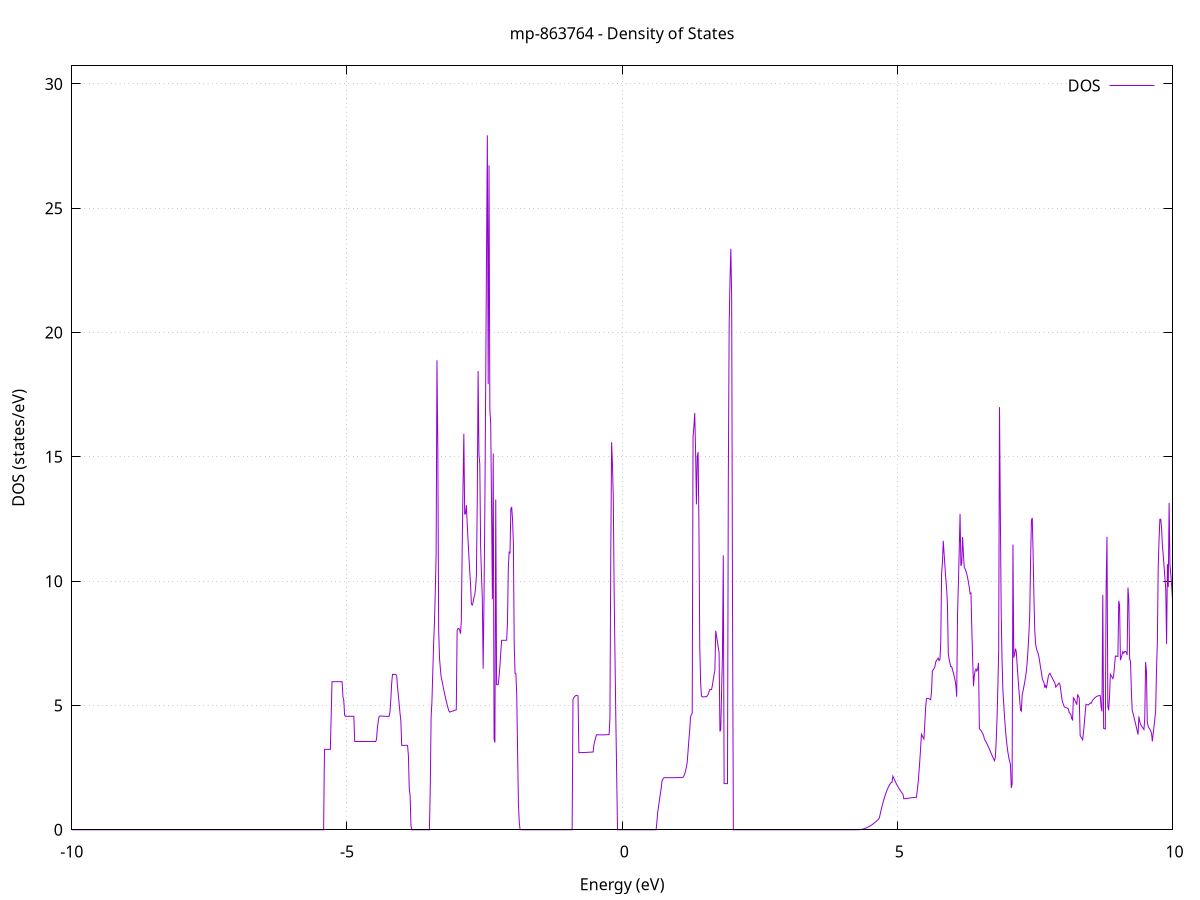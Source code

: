 set title 'mp-863764 - Density of States'
set xlabel 'Energy (eV)'
set ylabel 'DOS (states/eV)'
set grid
set xrange [-10:10]
set yrange [0:30.725]
set xzeroaxis lt -1
set terminal png size 800,600
set output 'mp-863764_dos_gnuplot.png'
plot '-' using 1:2 with lines title 'DOS'
-16.988200 0.000000
-16.972900 0.000000
-16.957700 0.000000
-16.942400 0.000000
-16.927200 0.000000
-16.911900 0.000000
-16.896700 0.000000
-16.881400 0.000000
-16.866200 0.000000
-16.850900 0.000000
-16.835600 0.000000
-16.820400 0.000000
-16.805100 0.000000
-16.789900 0.000000
-16.774600 0.000000
-16.759400 0.000000
-16.744100 0.000000
-16.728900 0.000000
-16.713600 0.000000
-16.698300 0.000000
-16.683100 0.000000
-16.667800 0.000000
-16.652600 0.000000
-16.637300 0.000000
-16.622100 0.000000
-16.606800 0.000000
-16.591500 0.000000
-16.576300 0.000000
-16.561000 0.000000
-16.545800 0.000000
-16.530500 0.000000
-16.515300 0.000000
-16.500000 0.000000
-16.484800 0.000000
-16.469500 0.000000
-16.454200 0.000000
-16.439000 0.000000
-16.423700 0.000000
-16.408500 0.000000
-16.393200 0.000000
-16.378000 0.000000
-16.362700 0.000000
-16.347500 0.000000
-16.332200 0.000000
-16.316900 0.000000
-16.301700 0.000000
-16.286400 0.000000
-16.271200 0.000000
-16.255900 0.000000
-16.240700 0.000000
-16.225400 0.000000
-16.210100 0.000000
-16.194900 0.000000
-16.179600 0.000000
-16.164400 0.000000
-16.149100 0.000000
-16.133900 0.000000
-16.118600 0.000000
-16.103400 0.000000
-16.088100 0.000000
-16.072800 0.000000
-16.057600 0.000000
-16.042300 0.000000
-16.027100 0.000000
-16.011800 0.000000
-15.996600 0.000000
-15.981300 0.000000
-15.966100 0.000000
-15.950800 0.000000
-15.935500 0.000000
-15.920300 0.000000
-15.905000 0.000000
-15.889800 0.000000
-15.874500 0.000000
-15.859300 0.000000
-15.844000 0.000000
-15.828700 0.000000
-15.813500 0.000000
-15.798200 0.000000
-15.783000 0.000000
-15.767700 0.000000
-15.752500 0.000000
-15.737200 0.000000
-15.722000 0.000000
-15.706700 0.000000
-15.691400 0.000000
-15.676200 0.000000
-15.660900 0.000000
-15.645700 0.000000
-15.630400 0.000000
-15.615200 0.000000
-15.599900 0.011800
-15.584700 1.709600
-15.569400 6.654300
-15.554100 9.320500
-15.538900 13.192900
-15.523600 13.444900
-15.508400 13.295000
-15.493100 10.577200
-15.477900 9.459800
-15.462600 6.092100
-15.447300 5.416100
-15.432100 5.416400
-15.416800 5.416700
-15.401600 5.416900
-15.386300 5.417200
-15.371100 5.417500
-15.355800 5.417700
-15.340600 5.418000
-15.325300 5.418300
-15.310000 5.418600
-15.294800 5.419600
-15.279500 5.525700
-15.264300 5.604400
-15.249000 5.834800
-15.233800 5.841400
-15.218500 5.841900
-15.203300 5.842400
-15.188000 5.842900
-15.172700 5.843400
-15.157500 5.843900
-15.142200 5.844500
-15.127000 5.845000
-15.111700 5.845500
-15.096500 5.846000
-15.081200 55.439300
-15.065900 30.508500
-15.050700 25.374400
-15.035400 10.869700
-15.020200 10.869700
-15.004900 10.869700
-14.989700 10.869700
-14.974400 10.869700
-14.959200 10.869700
-14.943900 10.869700
-14.928600 12.904500
-14.913400 12.904500
-14.898100 12.904500
-14.882900 12.904500
-14.867600 12.904500
-14.852400 12.904600
-14.837100 0.000000
-14.821900 0.000000
-14.806600 0.000000
-14.791300 0.000000
-14.776100 0.000000
-14.760800 0.000000
-14.745600 0.000000
-14.730300 0.000000
-14.715100 0.000000
-14.699800 0.000000
-14.684600 0.000000
-14.669300 0.000000
-14.654000 0.000000
-14.638800 0.000000
-14.623500 0.000000
-14.608300 0.000000
-14.593000 0.000000
-14.577800 0.000000
-14.562500 0.000000
-14.547200 0.000000
-14.532000 0.000000
-14.516700 0.000000
-14.501500 0.000000
-14.486200 0.000000
-14.471000 0.000000
-14.455700 0.000000
-14.440500 0.000000
-14.425200 0.000000
-14.409900 0.000000
-14.394700 0.000000
-14.379400 0.000000
-14.364200 0.000000
-14.348900 0.000000
-14.333700 0.000000
-14.318400 0.000000
-14.303200 0.000000
-14.287900 0.000000
-14.272600 0.000000
-14.257400 0.000000
-14.242100 0.000000
-14.226900 0.000000
-14.211600 0.000000
-14.196400 0.000000
-14.181100 0.000000
-14.165800 0.000000
-14.150600 0.000000
-14.135300 0.000000
-14.120100 0.000000
-14.104800 0.000000
-14.089600 0.000000
-14.074300 0.000000
-14.059100 0.000000
-14.043800 0.000000
-14.028500 0.000000
-14.013300 0.000000
-13.998000 0.000000
-13.982800 0.000000
-13.967500 0.000000
-13.952300 0.000000
-13.937000 0.000000
-13.921800 0.000000
-13.906500 0.000000
-13.891200 0.000000
-13.876000 0.000000
-13.860700 0.000000
-13.845500 0.000000
-13.830200 0.000000
-13.815000 0.000000
-13.799700 0.000000
-13.784400 0.000000
-13.769200 0.000000
-13.753900 0.000000
-13.738700 0.000000
-13.723400 0.000000
-13.708200 0.000000
-13.692900 0.000000
-13.677700 0.000000
-13.662400 0.000000
-13.647100 0.000000
-13.631900 0.000000
-13.616600 0.000000
-13.601400 0.000000
-13.586100 0.000000
-13.570900 0.000000
-13.555600 0.000000
-13.540400 0.000000
-13.525100 0.000000
-13.509800 0.000000
-13.494600 0.000000
-13.479300 0.000000
-13.464100 0.000000
-13.448800 0.000000
-13.433600 0.000000
-13.418300 0.000000
-13.403000 0.000000
-13.387800 0.000000
-13.372500 0.000000
-13.357300 0.000000
-13.342000 0.000000
-13.326800 0.000000
-13.311500 0.000000
-13.296300 0.000000
-13.281000 0.000000
-13.265700 0.000000
-13.250500 0.000000
-13.235200 0.000000
-13.220000 0.000000
-13.204700 0.000000
-13.189500 0.000000
-13.174200 0.000000
-13.159000 0.000000
-13.143700 0.000000
-13.128400 0.000000
-13.113200 0.000000
-13.097900 0.000000
-13.082700 0.000000
-13.067400 0.000000
-13.052200 0.000000
-13.036900 0.000000
-13.021600 0.000000
-13.006400 0.000000
-12.991100 0.000000
-12.975900 0.000000
-12.960600 0.000000
-12.945400 0.000000
-12.930100 0.000000
-12.914900 0.000000
-12.899600 0.000000
-12.884300 0.000000
-12.869100 0.000000
-12.853800 0.000000
-12.838600 0.000000
-12.823300 0.000000
-12.808100 0.000000
-12.792800 0.000000
-12.777600 0.000000
-12.762300 0.000000
-12.747000 0.000000
-12.731800 0.000000
-12.716500 0.000000
-12.701300 0.000000
-12.686000 0.000000
-12.670800 0.000000
-12.655500 0.000000
-12.640200 0.000000
-12.625000 0.000000
-12.609700 0.000000
-12.594500 0.000000
-12.579200 0.000000
-12.564000 0.000000
-12.548700 0.000000
-12.533500 0.000000
-12.518200 0.000000
-12.502900 0.000000
-12.487700 0.000000
-12.472400 0.000000
-12.457200 0.000000
-12.441900 0.000000
-12.426700 0.000000
-12.411400 0.000000
-12.396200 0.000000
-12.380900 0.000000
-12.365600 0.000000
-12.350400 0.000000
-12.335100 0.000000
-12.319900 0.000000
-12.304600 0.000000
-12.289400 0.000000
-12.274100 0.000000
-12.258800 0.000000
-12.243600 0.000000
-12.228300 0.000000
-12.213100 0.000000
-12.197800 0.000000
-12.182600 0.000000
-12.167300 0.000000
-12.152100 0.000000
-12.136800 0.000000
-12.121500 0.000000
-12.106300 0.000000
-12.091000 0.000000
-12.075800 0.000000
-12.060500 0.000000
-12.045300 0.000000
-12.030000 0.000000
-12.014800 0.000000
-11.999500 0.000000
-11.984200 0.000000
-11.969000 0.000000
-11.953700 0.000000
-11.938500 0.000000
-11.923200 0.000000
-11.908000 0.000000
-11.892700 0.000000
-11.877400 0.000000
-11.862200 0.000000
-11.846900 0.000000
-11.831700 0.000000
-11.816400 0.000000
-11.801200 0.000000
-11.785900 0.000000
-11.770700 0.000000
-11.755400 0.000000
-11.740100 0.000000
-11.724900 0.000000
-11.709600 0.000000
-11.694400 0.000000
-11.679100 0.000000
-11.663900 0.000000
-11.648600 0.000000
-11.633400 0.000000
-11.618100 0.000000
-11.602800 0.000000
-11.587600 0.000000
-11.572300 0.000000
-11.557100 0.000000
-11.541800 0.000000
-11.526600 0.000000
-11.511300 0.000000
-11.496100 0.000000
-11.480800 0.000000
-11.465500 0.000000
-11.450300 0.000000
-11.435000 0.000000
-11.419800 0.000000
-11.404500 0.000000
-11.389300 0.000000
-11.374000 0.000000
-11.358700 0.000000
-11.343500 0.000000
-11.328200 0.000000
-11.313000 0.000000
-11.297700 0.000000
-11.282500 0.000000
-11.267200 0.000000
-11.252000 0.000000
-11.236700 0.000000
-11.221400 0.000000
-11.206200 0.000000
-11.190900 0.000000
-11.175700 0.000000
-11.160400 0.000000
-11.145200 0.000000
-11.129900 0.000000
-11.114700 40.239500
-11.099400 41.216200
-11.084100 4.339200
-11.068900 4.338500
-11.053600 4.337700
-11.038400 4.337000
-11.023100 4.336300
-11.007900 4.335600
-10.992600 4.334900
-10.977300 4.334200
-10.962100 4.333500
-10.946800 4.332900
-10.931600 4.332200
-10.916300 4.331500
-10.901100 4.330900
-10.885800 4.329000
-10.870600 4.321600
-10.855300 4.300900
-10.840000 4.300100
-10.824800 4.310800
-10.809500 4.340100
-10.794300 4.348500
-10.779000 4.348300
-10.763800 4.347500
-10.748500 4.346700
-10.733300 4.345900
-10.718000 4.345100
-10.702700 4.344300
-10.687500 4.343500
-10.672200 4.342800
-10.657000 4.342000
-10.641700 4.457000
-10.626500 4.919300
-10.611200 6.302200
-10.595900 8.296500
-10.580700 8.281600
-10.565400 8.269700
-10.550200 9.533100
-10.534900 10.373000
-10.519700 8.923500
-10.504400 6.489700
-10.489200 5.763100
-10.473900 5.753700
-10.458600 4.562200
-10.443400 1.748700
-10.428100 0.662200
-10.412900 0.142400
-10.397600 0.000000
-10.382400 0.000000
-10.367100 0.000000
-10.351900 0.000000
-10.336600 0.000000
-10.321300 0.000000
-10.306100 0.000000
-10.290800 0.000000
-10.275600 0.000000
-10.260300 0.000000
-10.245100 0.000000
-10.229800 0.000000
-10.214500 0.000000
-10.199300 0.000000
-10.184000 0.000000
-10.168800 0.000000
-10.153500 0.000000
-10.138300 0.000000
-10.123000 0.000000
-10.107800 0.000000
-10.092500 0.000000
-10.077200 0.000000
-10.062000 0.000000
-10.046700 0.000000
-10.031500 0.000000
-10.016200 0.000000
-10.001000 0.000000
-9.985700 0.000000
-9.970500 0.000000
-9.955200 0.000000
-9.939900 0.000000
-9.924700 0.000000
-9.909400 0.000000
-9.894200 0.000000
-9.878900 0.000000
-9.863700 0.000000
-9.848400 0.000000
-9.833100 0.000000
-9.817900 0.000000
-9.802600 0.000000
-9.787400 0.000000
-9.772100 0.000000
-9.756900 0.000000
-9.741600 0.000000
-9.726400 0.000000
-9.711100 0.000000
-9.695800 0.000000
-9.680600 0.000000
-9.665300 0.000000
-9.650100 0.000000
-9.634800 0.000000
-9.619600 0.000000
-9.604300 0.000000
-9.589100 0.000000
-9.573800 0.000000
-9.558500 0.000000
-9.543300 0.000000
-9.528000 0.000000
-9.512800 0.000000
-9.497500 0.000000
-9.482300 0.000000
-9.467000 0.000000
-9.451700 0.000000
-9.436500 0.000000
-9.421200 0.000000
-9.406000 0.000000
-9.390700 0.000000
-9.375500 0.000000
-9.360200 0.000000
-9.345000 0.000000
-9.329700 0.000000
-9.314400 0.000000
-9.299200 0.000000
-9.283900 0.000000
-9.268700 0.000000
-9.253400 0.000000
-9.238200 0.000000
-9.222900 0.000000
-9.207700 0.000000
-9.192400 0.000000
-9.177100 0.000000
-9.161900 0.000000
-9.146600 0.000000
-9.131400 0.000000
-9.116100 0.000000
-9.100900 0.000000
-9.085600 0.000000
-9.070300 0.000000
-9.055100 0.000000
-9.039800 0.000000
-9.024600 0.000000
-9.009300 0.000000
-8.994100 0.000000
-8.978800 0.000000
-8.963600 0.000000
-8.948300 0.000000
-8.933000 0.000000
-8.917800 0.000000
-8.902500 0.000000
-8.887300 0.000000
-8.872000 0.000000
-8.856800 0.000000
-8.841500 0.000000
-8.826300 0.000000
-8.811000 0.000000
-8.795700 0.000000
-8.780500 0.000000
-8.765200 0.000000
-8.750000 0.000000
-8.734700 0.000000
-8.719500 0.000000
-8.704200 0.000000
-8.688900 0.000000
-8.673700 0.000000
-8.658400 0.000000
-8.643200 0.000000
-8.627900 0.000000
-8.612700 0.000000
-8.597400 0.000000
-8.582200 0.000000
-8.566900 0.000000
-8.551600 0.000000
-8.536400 0.000000
-8.521100 0.000000
-8.505900 0.000000
-8.490600 0.000000
-8.475400 0.000000
-8.460100 0.000000
-8.444900 0.000000
-8.429600 0.000000
-8.414300 0.000000
-8.399100 0.000000
-8.383800 0.000000
-8.368600 0.000000
-8.353300 0.000000
-8.338100 0.000000
-8.322800 0.000000
-8.307500 0.000000
-8.292300 0.000000
-8.277000 0.000000
-8.261800 0.000000
-8.246500 0.000000
-8.231300 0.000000
-8.216000 0.000000
-8.200800 0.000000
-8.185500 0.000000
-8.170200 0.000000
-8.155000 0.000000
-8.139700 0.000000
-8.124500 0.000000
-8.109200 0.000000
-8.094000 0.000000
-8.078700 0.000000
-8.063500 0.000000
-8.048200 0.000000
-8.032900 0.000000
-8.017700 0.000000
-8.002400 0.000000
-7.987200 0.000000
-7.971900 0.000000
-7.956700 0.000000
-7.941400 0.000000
-7.926200 0.000000
-7.910900 0.000000
-7.895600 0.000000
-7.880400 0.000000
-7.865100 0.000000
-7.849900 0.000000
-7.834600 0.000000
-7.819400 0.000000
-7.804100 0.000000
-7.788800 0.000000
-7.773600 0.000000
-7.758300 0.000000
-7.743100 0.000000
-7.727800 0.000000
-7.712600 0.000000
-7.697300 0.000000
-7.682100 0.000000
-7.666800 0.000000
-7.651500 0.000000
-7.636300 0.000000
-7.621000 0.000000
-7.605800 0.000000
-7.590500 0.000000
-7.575300 0.000000
-7.560000 0.000000
-7.544800 0.000000
-7.529500 0.000000
-7.514200 0.000000
-7.499000 0.000000
-7.483700 0.000000
-7.468500 0.000000
-7.453200 0.000000
-7.438000 0.000000
-7.422700 0.000000
-7.407400 0.000000
-7.392200 0.000000
-7.376900 0.000000
-7.361700 0.000000
-7.346400 0.000000
-7.331200 0.000000
-7.315900 0.000000
-7.300700 0.000000
-7.285400 0.000000
-7.270100 0.000000
-7.254900 0.000000
-7.239600 0.000000
-7.224400 0.000000
-7.209100 0.000000
-7.193900 0.000000
-7.178600 0.000000
-7.163400 0.000000
-7.148100 0.000000
-7.132800 0.000000
-7.117600 0.000000
-7.102300 0.000000
-7.087100 0.000000
-7.071800 0.000000
-7.056600 0.000000
-7.041300 0.000000
-7.026000 0.000000
-7.010800 0.000000
-6.995500 0.000000
-6.980300 0.000000
-6.965000 0.000000
-6.949800 0.000000
-6.934500 0.000000
-6.919300 0.000000
-6.904000 0.000000
-6.888700 0.000000
-6.873500 0.000000
-6.858200 0.000000
-6.843000 0.000000
-6.827700 0.000000
-6.812500 0.000000
-6.797200 0.000000
-6.782000 0.000000
-6.766700 0.000000
-6.751400 0.000000
-6.736200 0.000000
-6.720900 0.000000
-6.705700 0.000000
-6.690400 0.000000
-6.675200 0.000000
-6.659900 0.000000
-6.644600 0.000000
-6.629400 0.000000
-6.614100 0.000000
-6.598900 0.000000
-6.583600 0.000000
-6.568400 0.000000
-6.553100 0.000000
-6.537900 0.000000
-6.522600 0.000000
-6.507300 0.000000
-6.492100 0.000000
-6.476800 0.000000
-6.461600 0.000000
-6.446300 0.000000
-6.431100 0.000000
-6.415800 0.000000
-6.400600 0.000000
-6.385300 0.000000
-6.370000 0.000000
-6.354800 0.000000
-6.339500 0.000000
-6.324300 0.000000
-6.309000 0.000000
-6.293800 0.000000
-6.278500 0.000000
-6.263200 0.000000
-6.248000 0.000000
-6.232700 0.000000
-6.217500 0.000000
-6.202200 0.000000
-6.187000 0.000000
-6.171700 0.000000
-6.156500 0.000000
-6.141200 0.000000
-6.125900 0.000000
-6.110700 0.000000
-6.095400 0.000000
-6.080200 0.000000
-6.064900 0.000000
-6.049700 0.000000
-6.034400 0.000000
-6.019200 0.000000
-6.003900 0.000000
-5.988600 0.000000
-5.973400 0.000000
-5.958100 0.000000
-5.942900 0.000000
-5.927600 0.000000
-5.912400 0.000000
-5.897100 0.000000
-5.881800 0.000000
-5.866600 0.000000
-5.851300 0.000000
-5.836100 0.000000
-5.820800 0.000000
-5.805600 0.000000
-5.790300 0.000000
-5.775100 0.000000
-5.759800 0.000000
-5.744500 0.000000
-5.729300 0.000000
-5.714000 0.000000
-5.698800 0.000000
-5.683500 0.000000
-5.668300 0.000000
-5.653000 0.000000
-5.637800 0.000000
-5.622500 0.000000
-5.607200 0.000000
-5.592000 0.000000
-5.576700 0.000000
-5.561500 0.000000
-5.546200 0.000000
-5.531000 0.000000
-5.515700 0.000000
-5.500400 0.000000
-5.485200 0.000000
-5.469900 0.000000
-5.454700 0.000000
-5.439400 0.000000
-5.424200 0.000000
-5.408900 3.235500
-5.393700 3.235400
-5.378400 3.235300
-5.363100 3.235200
-5.347900 3.235100
-5.332600 3.235100
-5.317400 3.235000
-5.302100 3.234900
-5.286900 4.573100
-5.271600 5.955900
-5.256400 5.955800
-5.241100 5.955800
-5.225800 5.955700
-5.210600 5.955600
-5.195300 5.955600
-5.180100 5.955500
-5.164800 5.955400
-5.149600 5.955400
-5.134300 5.955300
-5.119000 5.955300
-5.103800 5.955200
-5.088500 5.955200
-5.073300 5.354200
-5.058000 5.209000
-5.042800 4.610500
-5.027500 4.563300
-5.012300 4.563300
-4.997000 4.563300
-4.981700 4.563300
-4.966500 4.563300
-4.951200 4.563300
-4.936000 4.563300
-4.920700 4.563300
-4.905500 4.563400
-4.890200 4.563400
-4.875000 4.563400
-4.859700 3.550700
-4.844400 3.550600
-4.829200 3.550600
-4.813900 3.550600
-4.798700 3.550500
-4.783400 3.550500
-4.768200 3.550500
-4.752900 3.550400
-4.737600 3.550400
-4.722400 3.550400
-4.707100 3.550300
-4.691900 3.550300
-4.676600 3.550300
-4.661400 3.550300
-4.646100 3.550200
-4.630900 3.550200
-4.615600 3.550200
-4.600300 3.550200
-4.585100 3.550100
-4.569800 3.550100
-4.554600 3.550100
-4.539300 3.550100
-4.524100 3.550100
-4.508800 3.550100
-4.493600 3.550000
-4.478300 3.550000
-4.463000 3.635600
-4.447800 4.092000
-4.432500 4.340700
-4.417300 4.554000
-4.402000 4.576600
-4.386800 4.574200
-4.371500 4.572000
-4.356300 4.569900
-4.341000 4.568000
-4.325700 4.566300
-4.310500 4.564800
-4.295200 4.563400
-4.280000 4.562200
-4.264700 4.561200
-4.249500 4.560400
-4.234200 4.559700
-4.218900 4.731200
-4.203700 5.224100
-4.188400 5.868200
-4.173200 6.246500
-4.157900 6.246500
-4.142700 6.246700
-4.127400 6.247100
-4.112200 6.247700
-4.096900 6.193800
-4.081600 5.738600
-4.066400 5.406300
-4.051100 5.053700
-4.035900 4.681000
-4.020600 4.366100
-4.005400 3.395500
-3.990100 3.395700
-3.974900 3.395900
-3.959600 3.396200
-3.944300 3.396400
-3.929100 3.396800
-3.913800 3.397100
-3.898600 3.385500
-3.883300 2.967000
-3.868100 1.653200
-3.852800 1.375700
-3.837500 0.178000
-3.822300 0.000000
-3.807000 0.000000
-3.791800 0.000000
-3.776500 0.000000
-3.761300 0.000000
-3.746000 0.000000
-3.730800 0.000000
-3.715500 0.000000
-3.700200 0.000000
-3.685000 0.000000
-3.669700 0.000000
-3.654500 0.000000
-3.639200 0.000000
-3.624000 0.000000
-3.608700 0.000000
-3.593500 0.000000
-3.578200 0.000000
-3.562900 0.000000
-3.547700 0.000000
-3.532400 0.000000
-3.517200 0.000000
-3.501900 0.000000
-3.486700 1.670300
-3.471400 4.518900
-3.456100 5.167300
-3.440900 6.312400
-3.425600 7.488100
-3.410400 8.325700
-3.395100 9.597000
-3.379900 11.065800
-3.364600 18.881300
-3.349400 15.366300
-3.334100 8.048500
-3.318800 6.925500
-3.303600 6.488700
-3.288300 6.138900
-3.273100 5.997400
-3.257800 5.821000
-3.242600 5.652000
-3.227300 5.490400
-3.212100 5.336100
-3.196800 5.189300
-3.181500 5.049900
-3.166300 4.917800
-3.151000 4.794200
-3.135800 4.735500
-3.120500 4.744400
-3.105300 4.756000
-3.090000 4.767600
-3.074700 4.779400
-3.059500 4.791300
-3.044200 4.803300
-3.029000 4.815400
-3.013700 4.827700
-2.998500 8.002800
-2.983200 8.093600
-2.968000 8.104400
-2.952700 8.035200
-2.937400 7.886000
-2.922200 8.407300
-2.906900 11.238700
-2.891700 13.744900
-2.876400 15.925700
-2.861200 12.701300
-2.845900 12.709800
-2.830700 13.057200
-2.815400 12.315200
-2.800100 11.652200
-2.784900 11.024400
-2.769600 10.427200
-2.754400 9.860500
-2.739100 9.078500
-2.723900 9.034900
-2.708600 9.137000
-2.693300 9.351100
-2.678100 9.440400
-2.662800 9.736500
-2.647600 10.239200
-2.632300 13.312500
-2.617100 18.452400
-2.601800 15.105500
-2.586600 14.714800
-2.571300 11.361500
-2.556000 10.272600
-2.540800 9.312800
-2.525500 6.479700
-2.510300 9.267900
-2.495000 12.774500
-2.479800 17.725000
-2.464500 23.038200
-2.449300 27.932100
-2.434000 17.924800
-2.418700 26.725600
-2.403500 16.892500
-2.388200 16.357400
-2.373000 13.019700
-2.357700 9.274700
-2.342500 15.132500
-2.327200 3.644300
-2.311900 3.508900
-2.296700 13.283100
-2.281400 5.838600
-2.266200 5.838500
-2.250900 5.838500
-2.235700 6.185500
-2.220400 6.594500
-2.205200 7.135900
-2.189900 7.622100
-2.174600 7.622100
-2.159400 7.622100
-2.144100 7.622200
-2.128900 7.622200
-2.113600 7.622300
-2.098400 7.622400
-2.083100 8.363900
-2.067900 10.556700
-2.052600 11.190200
-2.037300 11.114300
-2.022100 12.925200
-2.006800 12.965000
-1.991600 12.489400
-1.976300 11.533900
-1.961100 7.463100
-1.945800 6.282800
-1.930500 6.273400
-1.915300 5.432500
-1.900000 3.223500
-1.884800 1.063700
-1.869500 0.304200
-1.854300 0.005100
-1.839000 0.000000
-1.823800 0.000000
-1.808500 0.000000
-1.793200 0.000000
-1.778000 0.000000
-1.762700 0.000000
-1.747500 0.000000
-1.732200 0.000000
-1.717000 0.000000
-1.701700 0.000000
-1.686500 0.000000
-1.671200 0.000000
-1.655900 0.000000
-1.640700 0.000000
-1.625400 0.000000
-1.610200 0.000000
-1.594900 0.000000
-1.579700 0.000000
-1.564400 0.000000
-1.549100 0.000000
-1.533900 0.000000
-1.518600 0.000000
-1.503400 0.000000
-1.488100 0.000000
-1.472900 0.000000
-1.457600 0.000000
-1.442400 0.000000
-1.427100 0.000000
-1.411800 0.000000
-1.396600 0.000000
-1.381300 0.000000
-1.366100 0.000000
-1.350800 0.000000
-1.335600 0.000000
-1.320300 0.000000
-1.305100 0.000000
-1.289800 0.000000
-1.274500 0.000000
-1.259300 0.000000
-1.244000 0.000000
-1.228800 0.000000
-1.213500 0.000000
-1.198300 0.000000
-1.183000 0.000000
-1.167800 0.000000
-1.152500 0.000000
-1.137200 0.000000
-1.122000 0.000000
-1.106700 0.000000
-1.091500 0.000000
-1.076200 0.000000
-1.061000 0.000000
-1.045700 0.000000
-1.030400 0.000000
-1.015200 0.000000
-0.999900 0.000000
-0.984700 0.000000
-0.969400 0.000000
-0.954200 0.000000
-0.938900 0.000000
-0.923700 0.000000
-0.908400 0.000000
-0.893100 5.238100
-0.877900 5.307300
-0.862600 5.358400
-0.847400 5.391400
-0.832100 5.406200
-0.816900 5.402900
-0.801600 5.381500
-0.786400 3.101500
-0.771100 3.102300
-0.755800 3.103200
-0.740600 3.104200
-0.725300 3.105300
-0.710100 3.106500
-0.694800 3.107900
-0.679600 3.109300
-0.664300 3.110800
-0.649000 3.112500
-0.633800 3.114300
-0.618500 3.116100
-0.603300 3.118100
-0.588000 3.120200
-0.572800 3.122400
-0.557500 3.124700
-0.542300 3.127100
-0.527000 3.129600
-0.511700 3.431400
-0.496500 3.575800
-0.481200 3.702400
-0.466000 3.822700
-0.450700 3.820700
-0.435500 3.819100
-0.420200 3.817900
-0.405000 3.817000
-0.389700 3.816500
-0.374400 3.816400
-0.359200 3.816600
-0.343900 3.817200
-0.328700 3.818200
-0.313400 3.819600
-0.298200 3.821300
-0.282900 3.823400
-0.267600 3.825800
-0.252400 3.828700
-0.237100 3.831900
-0.221900 4.489200
-0.206600 11.039300
-0.191400 15.587000
-0.176100 14.691300
-0.160900 13.357300
-0.145600 9.612500
-0.130300 7.031800
-0.115100 4.496500
-0.099800 2.306600
-0.084600 0.000000
-0.069300 0.000000
-0.054100 0.000000
-0.038800 0.000000
-0.023600 0.000000
-0.008300 0.000000
0.007000 0.000000
0.022200 0.000000
0.037500 0.000000
0.052700 0.000000
0.068000 0.000000
0.083200 0.000000
0.098500 0.000000
0.113800 0.000000
0.129000 0.000000
0.144300 0.000000
0.159500 0.000000
0.174800 0.000000
0.190000 0.000000
0.205300 0.000000
0.220500 0.000000
0.235800 0.000000
0.251100 0.000000
0.266300 0.000000
0.281600 0.000000
0.296800 0.000000
0.312100 0.000000
0.327300 0.000000
0.342600 0.000000
0.357800 0.000000
0.373100 0.000000
0.388400 0.000000
0.403600 0.000000
0.418900 0.000000
0.434100 0.000000
0.449400 0.000000
0.464600 0.000000
0.479900 0.000000
0.495200 0.000000
0.510400 0.000000
0.525700 0.000000
0.540900 0.000000
0.556200 0.000000
0.571400 0.000000
0.586700 0.000000
0.601900 0.000000
0.617200 0.000000
0.632500 0.350000
0.647700 0.723200
0.663000 0.961300
0.678200 1.204400
0.693500 1.436600
0.708700 1.657800
0.724000 1.953000
0.739200 2.033000
0.754500 2.081100
0.769800 2.097200
0.785000 2.096700
0.800300 2.096300
0.815500 2.096000
0.830800 2.095700
0.846000 2.095500
0.861300 2.095400
0.876600 2.095300
0.891800 2.095300
0.907100 2.095300
0.922300 2.095400
0.937600 2.095600
0.952800 2.095800
0.968100 2.096100
0.983300 2.096500
0.998600 2.096900
1.013900 2.097400
1.029100 2.098000
1.044400 2.098600
1.059600 2.099300
1.074900 2.100000
1.090100 2.100800
1.105400 2.112600
1.120600 2.159200
1.135900 2.241400
1.151200 2.359200
1.166400 2.512500
1.181700 2.701500
1.196900 3.141900
1.212200 3.608200
1.227400 4.001800
1.242700 4.542800
1.258000 4.633000
1.273200 4.689100
1.288500 15.793400
1.303700 16.221500
1.319000 16.761300
1.334200 15.244000
1.349500 13.090400
1.364700 15.004000
1.380000 15.195200
1.395300 12.247100
1.410500 7.348500
1.425800 5.931300
1.441000 5.381700
1.456300 5.344200
1.471500 5.346400
1.486800 5.348900
1.502000 5.351600
1.517300 5.354500
1.532600 5.348600
1.547800 5.392600
1.563100 5.447900
1.578300 5.549800
1.593600 5.636200
1.608800 5.636700
1.624100 5.637200
1.639400 5.801600
1.654600 6.026300
1.669900 6.229100
1.685100 6.410200
1.700400 8.004500
1.715600 7.789400
1.730900 7.570500
1.746100 7.347800
1.761400 7.121400
1.776700 3.953500
1.791900 4.028100
1.807200 5.604000
1.822400 6.982000
1.837700 11.035000
1.852900 1.854600
1.868200 1.854600
1.883400 1.854700
1.898700 1.854800
1.914000 1.854900
1.929200 14.021300
1.944500 20.298600
1.959700 22.108000
1.975000 23.370600
1.990200 21.409900
2.005500 9.005800
2.020800 0.000000
2.036000 0.000000
2.051300 0.000000
2.066500 0.000000
2.081800 0.000000
2.097000 0.000000
2.112300 0.000000
2.127500 0.000000
2.142800 0.000000
2.158100 0.000000
2.173300 0.000000
2.188600 0.000000
2.203800 0.000000
2.219100 0.000000
2.234300 0.000000
2.249600 0.000000
2.264800 0.000000
2.280100 0.000000
2.295400 0.000000
2.310600 0.000000
2.325900 0.000000
2.341100 0.000000
2.356400 0.000000
2.371600 0.000000
2.386900 0.000000
2.402100 0.000000
2.417400 0.000000
2.432700 0.000000
2.447900 0.000000
2.463200 0.000000
2.478400 0.000000
2.493700 0.000000
2.508900 0.000000
2.524200 0.000000
2.539500 0.000000
2.554700 0.000000
2.570000 0.000000
2.585200 0.000000
2.600500 0.000000
2.615700 0.000000
2.631000 0.000000
2.646200 0.000000
2.661500 0.000000
2.676800 0.000000
2.692000 0.000000
2.707300 0.000000
2.722500 0.000000
2.737800 0.000000
2.753000 0.000000
2.768300 0.000000
2.783500 0.000000
2.798800 0.000000
2.814100 0.000000
2.829300 0.000000
2.844600 0.000000
2.859800 0.000000
2.875100 0.000000
2.890300 0.000000
2.905600 0.000000
2.920900 0.000000
2.936100 0.000000
2.951400 0.000000
2.966600 0.000000
2.981900 0.000000
2.997100 0.000000
3.012400 0.000000
3.027600 0.000000
3.042900 0.000000
3.058200 0.000000
3.073400 0.000000
3.088700 0.000000
3.103900 0.000000
3.119200 0.000000
3.134400 0.000000
3.149700 0.000000
3.164900 0.000000
3.180200 0.000000
3.195500 0.000000
3.210700 0.000000
3.226000 0.000000
3.241200 0.000000
3.256500 0.000000
3.271700 0.000000
3.287000 0.000000
3.302300 0.000000
3.317500 0.000000
3.332800 0.000000
3.348000 0.000000
3.363300 0.000000
3.378500 0.000000
3.393800 0.000000
3.409000 0.000000
3.424300 0.000000
3.439600 0.000000
3.454800 0.000000
3.470100 0.000000
3.485300 0.000000
3.500600 0.000000
3.515800 0.000000
3.531100 0.000000
3.546300 0.000000
3.561600 0.000000
3.576900 0.000000
3.592100 0.000000
3.607400 0.000000
3.622600 0.000000
3.637900 0.000000
3.653100 0.000000
3.668400 0.000000
3.683700 0.000000
3.698900 0.000000
3.714200 0.000000
3.729400 0.000000
3.744700 0.000000
3.759900 0.000000
3.775200 0.000000
3.790400 0.000000
3.805700 0.000000
3.821000 0.000000
3.836200 0.000000
3.851500 0.000000
3.866700 0.000000
3.882000 0.000000
3.897200 0.000000
3.912500 0.000000
3.927700 0.000000
3.943000 0.000000
3.958300 0.000000
3.973500 0.000000
3.988800 0.000000
4.004000 0.000000
4.019300 0.000000
4.034500 0.000000
4.049800 0.000000
4.065100 0.000000
4.080300 0.000000
4.095600 0.000000
4.110800 0.000000
4.126100 0.000000
4.141300 0.000000
4.156600 0.000000
4.171800 0.000000
4.187100 0.000000
4.202400 0.000000
4.217600 0.000000
4.232900 0.000000
4.248100 0.000000
4.263400 0.000000
4.278600 0.000000
4.293900 0.000900
4.309100 0.003100
4.324400 0.006800
4.339700 0.011700
4.354900 0.018100
4.370200 0.025800
4.385400 0.034900
4.400700 0.045300
4.415900 0.057100
4.431200 0.070300
4.446500 0.084800
4.461700 0.100700
4.477000 0.118000
4.492200 0.136600
4.507500 0.156600
4.522700 0.178000
4.538000 0.200700
4.553200 0.224800
4.568500 0.250300
4.583800 0.277100
4.599000 0.305300
4.614300 0.334900
4.629500 0.365800
4.644800 0.398100
4.660000 0.431800
4.675300 0.494100
4.690500 0.649600
4.705800 0.796600
4.721100 0.935200
4.736300 1.065400
4.751600 1.187100
4.766800 1.300400
4.782100 1.405200
4.797300 1.501600
4.812600 1.589600
4.827900 1.669100
4.843100 1.740200
4.858400 1.802800
4.873600 1.857000
4.888900 1.901200
4.904100 1.912800
4.919400 2.156000
4.934600 2.078000
4.949900 2.003100
4.965200 1.931400
4.980400 1.862900
4.995700 1.797500
5.010900 1.735300
5.026200 1.676200
5.041400 1.620300
5.056700 1.567600
5.071900 1.518000
5.087200 1.471600
5.102500 1.428300
5.117700 1.245900
5.133000 1.250300
5.148200 1.254700
5.163500 1.259100
5.178700 1.263500
5.194000 1.267900
5.209300 1.272300
5.224500 1.276700
5.239800 1.281000
5.255000 1.285400
5.270300 1.289700
5.285500 1.294100
5.300800 1.298400
5.316000 1.302700
5.331300 1.307100
5.346600 1.305200
5.361800 1.560900
5.377100 1.876300
5.392300 2.284700
5.407600 2.748100
5.422800 3.266500
5.438100 3.839900
5.453300 3.776700
5.468600 3.706400
5.483900 3.652900
5.499100 4.271400
5.514400 4.905700
5.529600 5.278300
5.544900 5.282700
5.560100 5.292600
5.575400 5.265700
5.590700 5.245900
5.605900 5.233300
5.621200 5.541300
5.636400 6.383500
5.651700 6.432700
5.666900 6.487500
5.682200 6.547800
5.697400 6.747700
5.712700 6.806600
5.728000 6.859100
5.743200 6.905200
5.758500 6.803900
5.773700 6.840100
5.789000 7.484900
5.804200 10.289200
5.819500 10.719400
5.834700 11.618900
5.850000 11.105500
5.865300 10.605100
5.880500 10.117600
5.895800 9.698000
5.911000 9.034500
5.926300 7.077700
5.941500 6.856100
5.956800 6.701900
5.972000 6.558900
5.987300 6.563600
6.002600 6.435900
6.017800 6.315200
6.033100 6.177500
6.048300 6.021800
6.063600 5.819500
6.078800 5.354800
6.094100 8.681900
6.109400 9.871300
6.124600 11.210300
6.139900 12.703500
6.155100 10.617400
6.170400 10.707400
6.185600 11.775100
6.200900 11.108800
6.216100 10.555800
6.231400 10.496300
6.246700 10.406300
6.261900 10.285700
6.277200 10.134600
6.292400 9.953000
6.307700 9.740700
6.322900 9.498000
6.338200 9.522900
6.353400 8.097900
6.368700 6.885000
6.384000 5.775900
6.399200 6.209500
6.414500 6.405300
6.429700 6.464300
6.445000 6.385000
6.460200 6.474300
6.475500 6.714400
6.490800 4.064800
6.506000 4.029300
6.521300 3.984700
6.536500 3.930900
6.551800 3.868000
6.567000 3.795900
6.582300 3.649200
6.597500 3.591700
6.612800 3.529800
6.628100 3.463600
6.643300 3.393000
6.658600 3.318000
6.673800 3.238600
6.689100 3.156300
6.704300 3.075900
6.719600 2.997800
6.734800 2.922000
6.750100 2.848500
6.765400 2.777300
6.780600 2.919100
6.795900 3.526500
6.811100 4.445100
6.826400 5.674900
6.841600 7.215700
6.856900 16.999200
6.872200 12.657900
6.887400 8.750600
6.902700 6.819200
6.917900 5.631000
6.933200 5.050800
6.948400 4.531800
6.963700 4.074000
6.978900 3.682700
6.994200 3.361100
7.009500 3.117100
7.024700 2.914800
7.040000 2.754300
7.055200 2.635700
7.070500 1.685000
7.085700 1.838400
7.101000 11.473000
7.116200 6.915500
7.131500 7.068100
7.146800 7.284700
7.162000 7.149200
7.177300 6.630200
7.192500 6.139000
7.207800 5.675400
7.223000 5.236700
7.238300 4.822400
7.253600 4.773800
7.268800 5.415500
7.284100 5.578700
7.299300 5.753200
7.314600 5.939000
7.329800 6.136300
7.345100 6.383700
7.360300 6.759500
7.375600 7.266000
7.390900 7.903000
7.406100 8.670600
7.421400 10.819500
7.436600 12.449000
7.451900 12.544900
7.467100 11.132300
7.482400 9.326600
7.497600 8.015300
7.512900 7.466100
7.528200 7.293100
7.543400 7.173100
7.558700 7.093900
7.573900 6.939900
7.589200 6.726700
7.604400 6.506500
7.619700 6.315200
7.635000 6.066000
7.650200 5.978300
7.665500 5.915200
7.680700 5.708800
7.696000 5.801200
7.711200 5.724200
7.726500 5.931700
7.741700 6.153100
7.757000 6.252500
7.772300 6.293000
7.787500 6.223800
7.802800 6.156200
7.818000 6.090200
7.833300 6.025800
7.848500 5.963100
7.863800 5.902000
7.879000 5.737200
7.894300 5.779400
7.909600 5.825000
7.924800 5.866100
7.940100 5.902500
7.955300 5.841300
7.970600 5.605300
7.985800 5.323600
8.001100 5.139800
8.016400 5.050100
8.031600 4.955800
8.046900 4.927900
8.062100 4.915700
8.077400 4.900800
8.092600 4.883300
8.107900 4.863200
8.123100 4.712900
8.138400 4.678600
8.153700 4.642300
8.168900 4.466500
8.184200 4.423100
8.199400 5.309100
8.214700 5.256500
8.229900 5.191600
8.245200 5.114400
8.260400 5.032500
8.275700 5.424800
8.291000 5.380100
8.306200 5.295600
8.321500 3.799800
8.336700 3.734600
8.352000 3.673800
8.367200 3.617400
8.382500 3.910700
8.397800 4.282500
8.413000 4.685800
8.428300 5.048800
8.443500 5.032000
8.458800 5.022900
8.474000 5.021600
8.489300 5.054200
8.504500 5.100000
8.519800 5.081300
8.535100 5.149200
8.550300 5.206900
8.565600 5.253100
8.580800 5.289500
8.596100 5.320400
8.611300 5.346100
8.626600 5.366600
8.641800 5.381900
8.657100 5.392000
8.672400 5.397000
8.687600 5.396700
8.702900 4.935900
8.718100 4.758600
8.733400 9.452000
8.748600 4.075200
8.763900 4.064900
8.779200 4.055100
8.794400 9.776100
8.809700 11.784000
8.824900 4.966000
8.840200 4.804500
8.855400 5.324900
8.870700 6.254200
8.885900 6.203900
8.901200 6.139800
8.916500 6.079900
8.931700 6.223100
8.947000 6.613600
8.962200 6.991400
8.977500 6.984000
8.992700 6.976800
9.008000 6.969800
9.023200 9.206700
9.038500 9.039600
9.053800 6.822000
9.069000 6.936000
9.084300 7.049200
9.099500 7.164600
9.114800 7.099800
9.130000 7.166700
9.145300 7.178700
9.160500 7.135700
9.175800 7.030900
9.191100 9.739600
9.206300 9.237000
9.221600 6.857700
9.236800 6.776900
9.252100 5.639800
9.267300 4.815900
9.282600 4.679200
9.297900 4.546300
9.313100 4.409000
9.328400 4.267300
9.343600 4.121200
9.358900 3.973400
9.374100 3.829200
9.389400 4.560800
9.404600 4.356600
9.419900 4.243000
9.435200 4.184800
9.450400 4.130400
9.465700 4.079800
9.480900 4.033000
9.496200 4.477300
9.511400 6.745600
9.526700 6.350100
9.541900 4.343500
9.557200 4.170900
9.572500 4.097500
9.587700 4.049800
9.603000 3.981600
9.618200 3.890100
9.633500 3.557200
9.648700 3.847200
9.664000 4.151600
9.679300 4.470700
9.694500 4.804300
9.709800 6.451100
9.725000 7.558900
9.740300 10.531500
9.755500 11.674200
9.770800 12.488600
9.786000 12.488000
9.801300 12.163900
9.816600 11.447700
9.831800 11.030800
9.847100 10.592000
9.862300 10.133900
9.877600 9.662000
9.892800 7.470800
9.908100 10.684800
9.923300 9.762500
9.938600 13.148000
9.953900 10.646900
9.969100 10.274200
9.984400 9.806600
9.999600 9.302200
10.014900 8.761100
10.030100 8.255300
10.045400 7.999100
10.060700 7.762000
10.075900 7.864400
10.091200 7.898700
10.106400 7.833500
10.121700 8.011600
10.136900 8.207500
10.152200 8.390900
10.167400 8.352000
10.182700 7.789200
10.198000 7.887500
10.213200 8.651400
10.228500 8.748300
10.243700 9.079500
10.259000 9.403300
10.274200 9.729700
10.289500 10.048600
10.304700 10.358400
10.320000 10.664200
10.335300 10.959100
10.350500 12.038500
10.365800 12.045900
10.381000 12.017600
10.396300 11.832900
10.411500 11.662000
10.426800 11.553600
10.442100 11.507600
10.457300 10.707200
10.472600 8.759200
10.487800 5.395500
10.503100 4.511000
10.518300 4.830800
10.533600 4.986500
10.548800 5.364900
10.564100 5.691700
10.579400 6.044800
10.594600 5.802200
10.609900 5.862600
10.625100 5.935200
10.640400 6.022000
10.655600 6.123500
10.670900 6.245200
10.686100 6.387900
10.701400 6.540900
10.716700 8.576900
10.731900 12.036400
10.747200 12.589100
10.762400 13.129000
10.777700 13.481100
10.792900 13.542200
10.808200 13.362300
10.823500 12.247300
10.838700 13.080300
10.854000 12.300400
10.869200 13.900300
10.884500 14.257600
10.899700 10.160800
10.915000 10.275300
10.930200 15.985100
10.945500 13.096100
10.960800 6.230700
10.976000 6.329900
10.991300 6.434900
11.006500 6.541100
11.021800 6.648400
11.037000 6.756800
11.052300 6.866300
11.067500 6.917100
11.082800 6.963900
11.098100 6.574300
11.113300 8.047600
11.128600 9.182800
11.143800 9.551500
11.159100 9.878100
11.174300 11.408700
11.189600 12.523500
11.204900 12.773000
11.220100 13.205500
11.235400 13.518300
11.250600 13.440100
11.265900 13.532500
11.281100 13.494800
11.296400 13.327100
11.311600 12.079300
11.326900 6.364900
11.342200 5.765800
11.357400 5.591400
11.372700 5.421100
11.387900 5.254900
11.403200 5.092900
11.418400 4.934900
11.433700 5.179700
11.448900 5.977400
11.464200 6.051100
11.479500 6.112000
11.494700 6.159900
11.510000 6.195000
11.525200 6.217100
11.540500 6.785200
11.555700 7.105200
11.571000 7.480000
11.586300 7.909400
11.601500 8.393600
11.616800 8.370200
11.632000 8.151000
11.647300 8.320500
11.662500 18.093300
11.677800 8.372500
11.693000 9.143500
11.708300 8.970700
11.723600 8.776600
11.738800 8.348900
11.754100 7.147000
11.769300 6.820900
11.784600 6.529100
11.799800 5.728400
11.815100 5.788100
11.830300 5.901700
11.845600 6.052300
11.860900 6.454600
11.876100 5.759500
11.891400 4.924800
11.906600 4.121300
11.921900 3.348900
11.937100 2.607500
11.952400 1.897200
11.967700 0.617900
11.982900 0.511500
11.998200 0.415100
12.013400 0.328800
12.028700 0.252600
12.043900 0.186300
12.059200 0.130200
12.074400 0.084100
12.089700 0.048000
12.105000 0.022000
12.120200 0.006000
12.135500 0.000000
12.150700 0.000000
12.166000 0.000000
12.181200 0.000000
12.196500 0.000000
12.211700 0.000000
12.227000 0.000000
12.242300 0.000000
12.257500 0.000000
12.272800 0.000000
12.288000 0.000000
12.303300 0.000000
12.318500 0.000000
12.333800 0.000000
12.349100 0.000000
12.364300 0.000000
12.379600 0.000000
12.394800 0.000000
12.410100 0.000000
12.425300 0.000000
12.440600 0.000000
12.455800 0.000000
12.471100 0.000000
12.486400 0.000000
12.501600 0.000000
12.516900 0.000000
12.532100 0.000000
12.547400 0.000000
12.562600 0.000000
12.577900 0.000000
12.593100 0.000000
12.608400 0.000000
12.623700 0.000000
12.638900 0.000000
12.654200 0.000000
12.669400 0.000000
12.684700 0.000000
12.699900 0.000000
12.715200 0.000000
12.730400 0.000000
12.745700 0.000000
12.761000 0.000000
12.776200 0.000000
12.791500 0.000000
12.806700 0.000000
12.822000 0.000000
12.837200 0.000000
12.852500 0.000000
12.867800 0.000000
12.883000 0.000000
12.898300 0.000000
12.913500 0.000000
12.928800 0.000000
12.944000 0.000000
12.959300 0.000000
12.974500 0.000000
12.989800 0.000000
13.005100 0.000000
13.020300 0.000000
13.035600 0.000000
13.050800 0.000000
13.066100 0.000000
13.081300 0.000000
13.096600 0.000000
13.111800 0.000000
13.127100 0.000000
13.142400 0.000000
13.157600 0.000000
13.172900 0.000000
13.188100 0.000000
13.203400 0.000000
13.218600 0.000000
13.233900 0.000000
13.249200 0.000000
13.264400 0.000000
13.279700 0.000000
13.294900 0.000000
13.310200 0.000000
13.325400 0.000000
13.340700 0.000000
13.355900 0.000000
13.371200 0.000000
13.386500 0.000000
13.401700 0.000000
13.417000 0.000000
13.432200 0.000000
13.447500 0.000000
13.462700 0.000000
13.478000 0.000000
13.493200 0.000000
13.508500 0.000000
13.523800 0.000000
e
